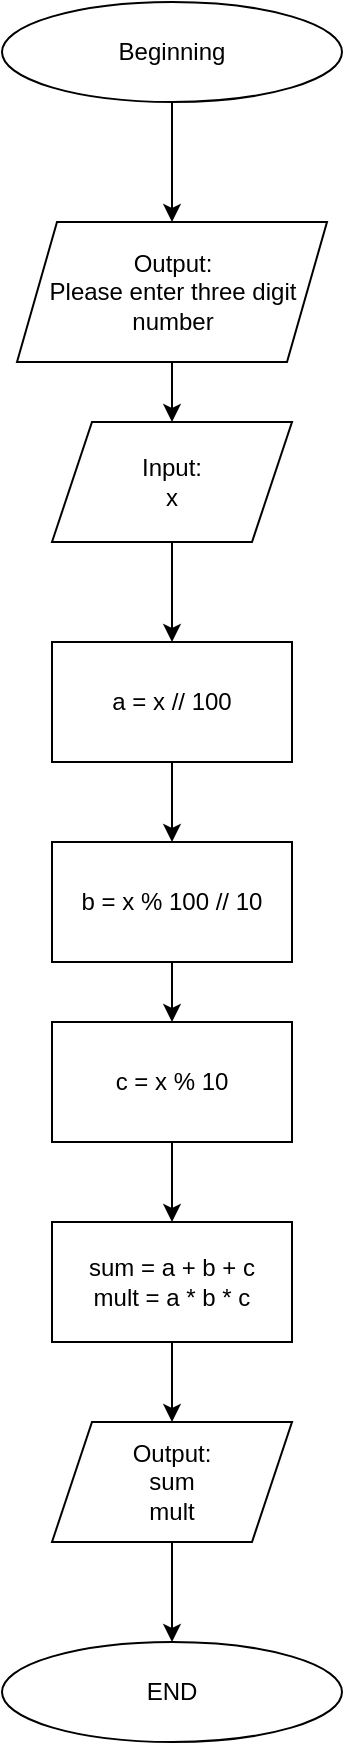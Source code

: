 <mxfile>
    <diagram id="uHsP9dGYsFM0qalL6mqU" name="Page-1">
        <mxGraphModel dx="710" dy="680" grid="1" gridSize="10" guides="1" tooltips="1" connect="1" arrows="1" fold="1" page="1" pageScale="1" pageWidth="827" pageHeight="1169" math="0" shadow="0">
            <root>
                <mxCell id="0"/>
                <mxCell id="1" parent="0"/>
                <mxCell id="G58wGOxVRkuHDq5vF4F3-3" value="" style="edgeStyle=orthogonalEdgeStyle;rounded=0;orthogonalLoop=1;jettySize=auto;html=1;" parent="1" source="G58wGOxVRkuHDq5vF4F3-1" target="G58wGOxVRkuHDq5vF4F3-2" edge="1">
                    <mxGeometry relative="1" as="geometry"/>
                </mxCell>
                <mxCell id="G58wGOxVRkuHDq5vF4F3-1" value="Beginning" style="ellipse;whiteSpace=wrap;html=1;" parent="1" vertex="1">
                    <mxGeometry x="320" y="20" width="170" height="50" as="geometry"/>
                </mxCell>
                <mxCell id="G58wGOxVRkuHDq5vF4F3-5" style="edgeStyle=orthogonalEdgeStyle;rounded=0;orthogonalLoop=1;jettySize=auto;html=1;entryX=0.5;entryY=0;entryDx=0;entryDy=0;" parent="1" source="G58wGOxVRkuHDq5vF4F3-2" target="G58wGOxVRkuHDq5vF4F3-4" edge="1">
                    <mxGeometry relative="1" as="geometry"/>
                </mxCell>
                <mxCell id="G58wGOxVRkuHDq5vF4F3-2" value="Output:&lt;br&gt;Please enter three digit number" style="shape=parallelogram;perimeter=parallelogramPerimeter;whiteSpace=wrap;html=1;fixedSize=1;" parent="1" vertex="1">
                    <mxGeometry x="327.5" y="130" width="155" height="70" as="geometry"/>
                </mxCell>
                <mxCell id="G58wGOxVRkuHDq5vF4F3-18" style="edgeStyle=orthogonalEdgeStyle;rounded=0;orthogonalLoop=1;jettySize=auto;html=1;entryX=0.5;entryY=0;entryDx=0;entryDy=0;" parent="1" source="G58wGOxVRkuHDq5vF4F3-4" edge="1">
                    <mxGeometry relative="1" as="geometry">
                        <mxPoint x="405" y="340" as="targetPoint"/>
                    </mxGeometry>
                </mxCell>
                <mxCell id="G58wGOxVRkuHDq5vF4F3-4" value="Input:&lt;br&gt;x" style="shape=parallelogram;perimeter=parallelogramPerimeter;whiteSpace=wrap;html=1;fixedSize=1;" parent="1" vertex="1">
                    <mxGeometry x="345" y="230" width="120" height="60" as="geometry"/>
                </mxCell>
                <mxCell id="G58wGOxVRkuHDq5vF4F3-12" value="END" style="ellipse;whiteSpace=wrap;html=1;" parent="1" vertex="1">
                    <mxGeometry x="320" y="840" width="170" height="50" as="geometry"/>
                </mxCell>
                <mxCell id="7" style="edgeStyle=orthogonalEdgeStyle;rounded=0;orthogonalLoop=1;jettySize=auto;html=1;entryX=0.5;entryY=0;entryDx=0;entryDy=0;" edge="1" parent="1" source="2" target="3">
                    <mxGeometry relative="1" as="geometry"/>
                </mxCell>
                <mxCell id="2" value="a = x // 100" style="rounded=0;whiteSpace=wrap;html=1;" vertex="1" parent="1">
                    <mxGeometry x="345" y="340" width="120" height="60" as="geometry"/>
                </mxCell>
                <mxCell id="9" style="edgeStyle=orthogonalEdgeStyle;rounded=0;orthogonalLoop=1;jettySize=auto;html=1;entryX=0.5;entryY=0;entryDx=0;entryDy=0;" edge="1" parent="1" source="3" target="4">
                    <mxGeometry relative="1" as="geometry"/>
                </mxCell>
                <mxCell id="3" value="b = x % 100 // 10" style="rounded=0;whiteSpace=wrap;html=1;" vertex="1" parent="1">
                    <mxGeometry x="345" y="440" width="120" height="60" as="geometry"/>
                </mxCell>
                <mxCell id="10" style="edgeStyle=orthogonalEdgeStyle;rounded=0;orthogonalLoop=1;jettySize=auto;html=1;entryX=0.5;entryY=0;entryDx=0;entryDy=0;" edge="1" parent="1" source="4" target="5">
                    <mxGeometry relative="1" as="geometry"/>
                </mxCell>
                <mxCell id="4" value="c = x % 10" style="rounded=0;whiteSpace=wrap;html=1;" vertex="1" parent="1">
                    <mxGeometry x="345" y="530" width="120" height="60" as="geometry"/>
                </mxCell>
                <mxCell id="11" style="edgeStyle=orthogonalEdgeStyle;rounded=0;orthogonalLoop=1;jettySize=auto;html=1;entryX=0.5;entryY=0;entryDx=0;entryDy=0;" edge="1" parent="1" source="5" target="6">
                    <mxGeometry relative="1" as="geometry"/>
                </mxCell>
                <mxCell id="5" value="sum = a + b + c&lt;br&gt;mult = a * b * c" style="rounded=0;whiteSpace=wrap;html=1;" vertex="1" parent="1">
                    <mxGeometry x="345" y="630" width="120" height="60" as="geometry"/>
                </mxCell>
                <mxCell id="12" style="edgeStyle=orthogonalEdgeStyle;rounded=0;orthogonalLoop=1;jettySize=auto;html=1;entryX=0.5;entryY=0;entryDx=0;entryDy=0;" edge="1" parent="1" source="6" target="G58wGOxVRkuHDq5vF4F3-12">
                    <mxGeometry relative="1" as="geometry"/>
                </mxCell>
                <mxCell id="6" value="Output:&lt;br&gt;sum&lt;br&gt;mult" style="shape=parallelogram;perimeter=parallelogramPerimeter;whiteSpace=wrap;html=1;fixedSize=1;" vertex="1" parent="1">
                    <mxGeometry x="345" y="730" width="120" height="60" as="geometry"/>
                </mxCell>
            </root>
        </mxGraphModel>
    </diagram>
</mxfile>